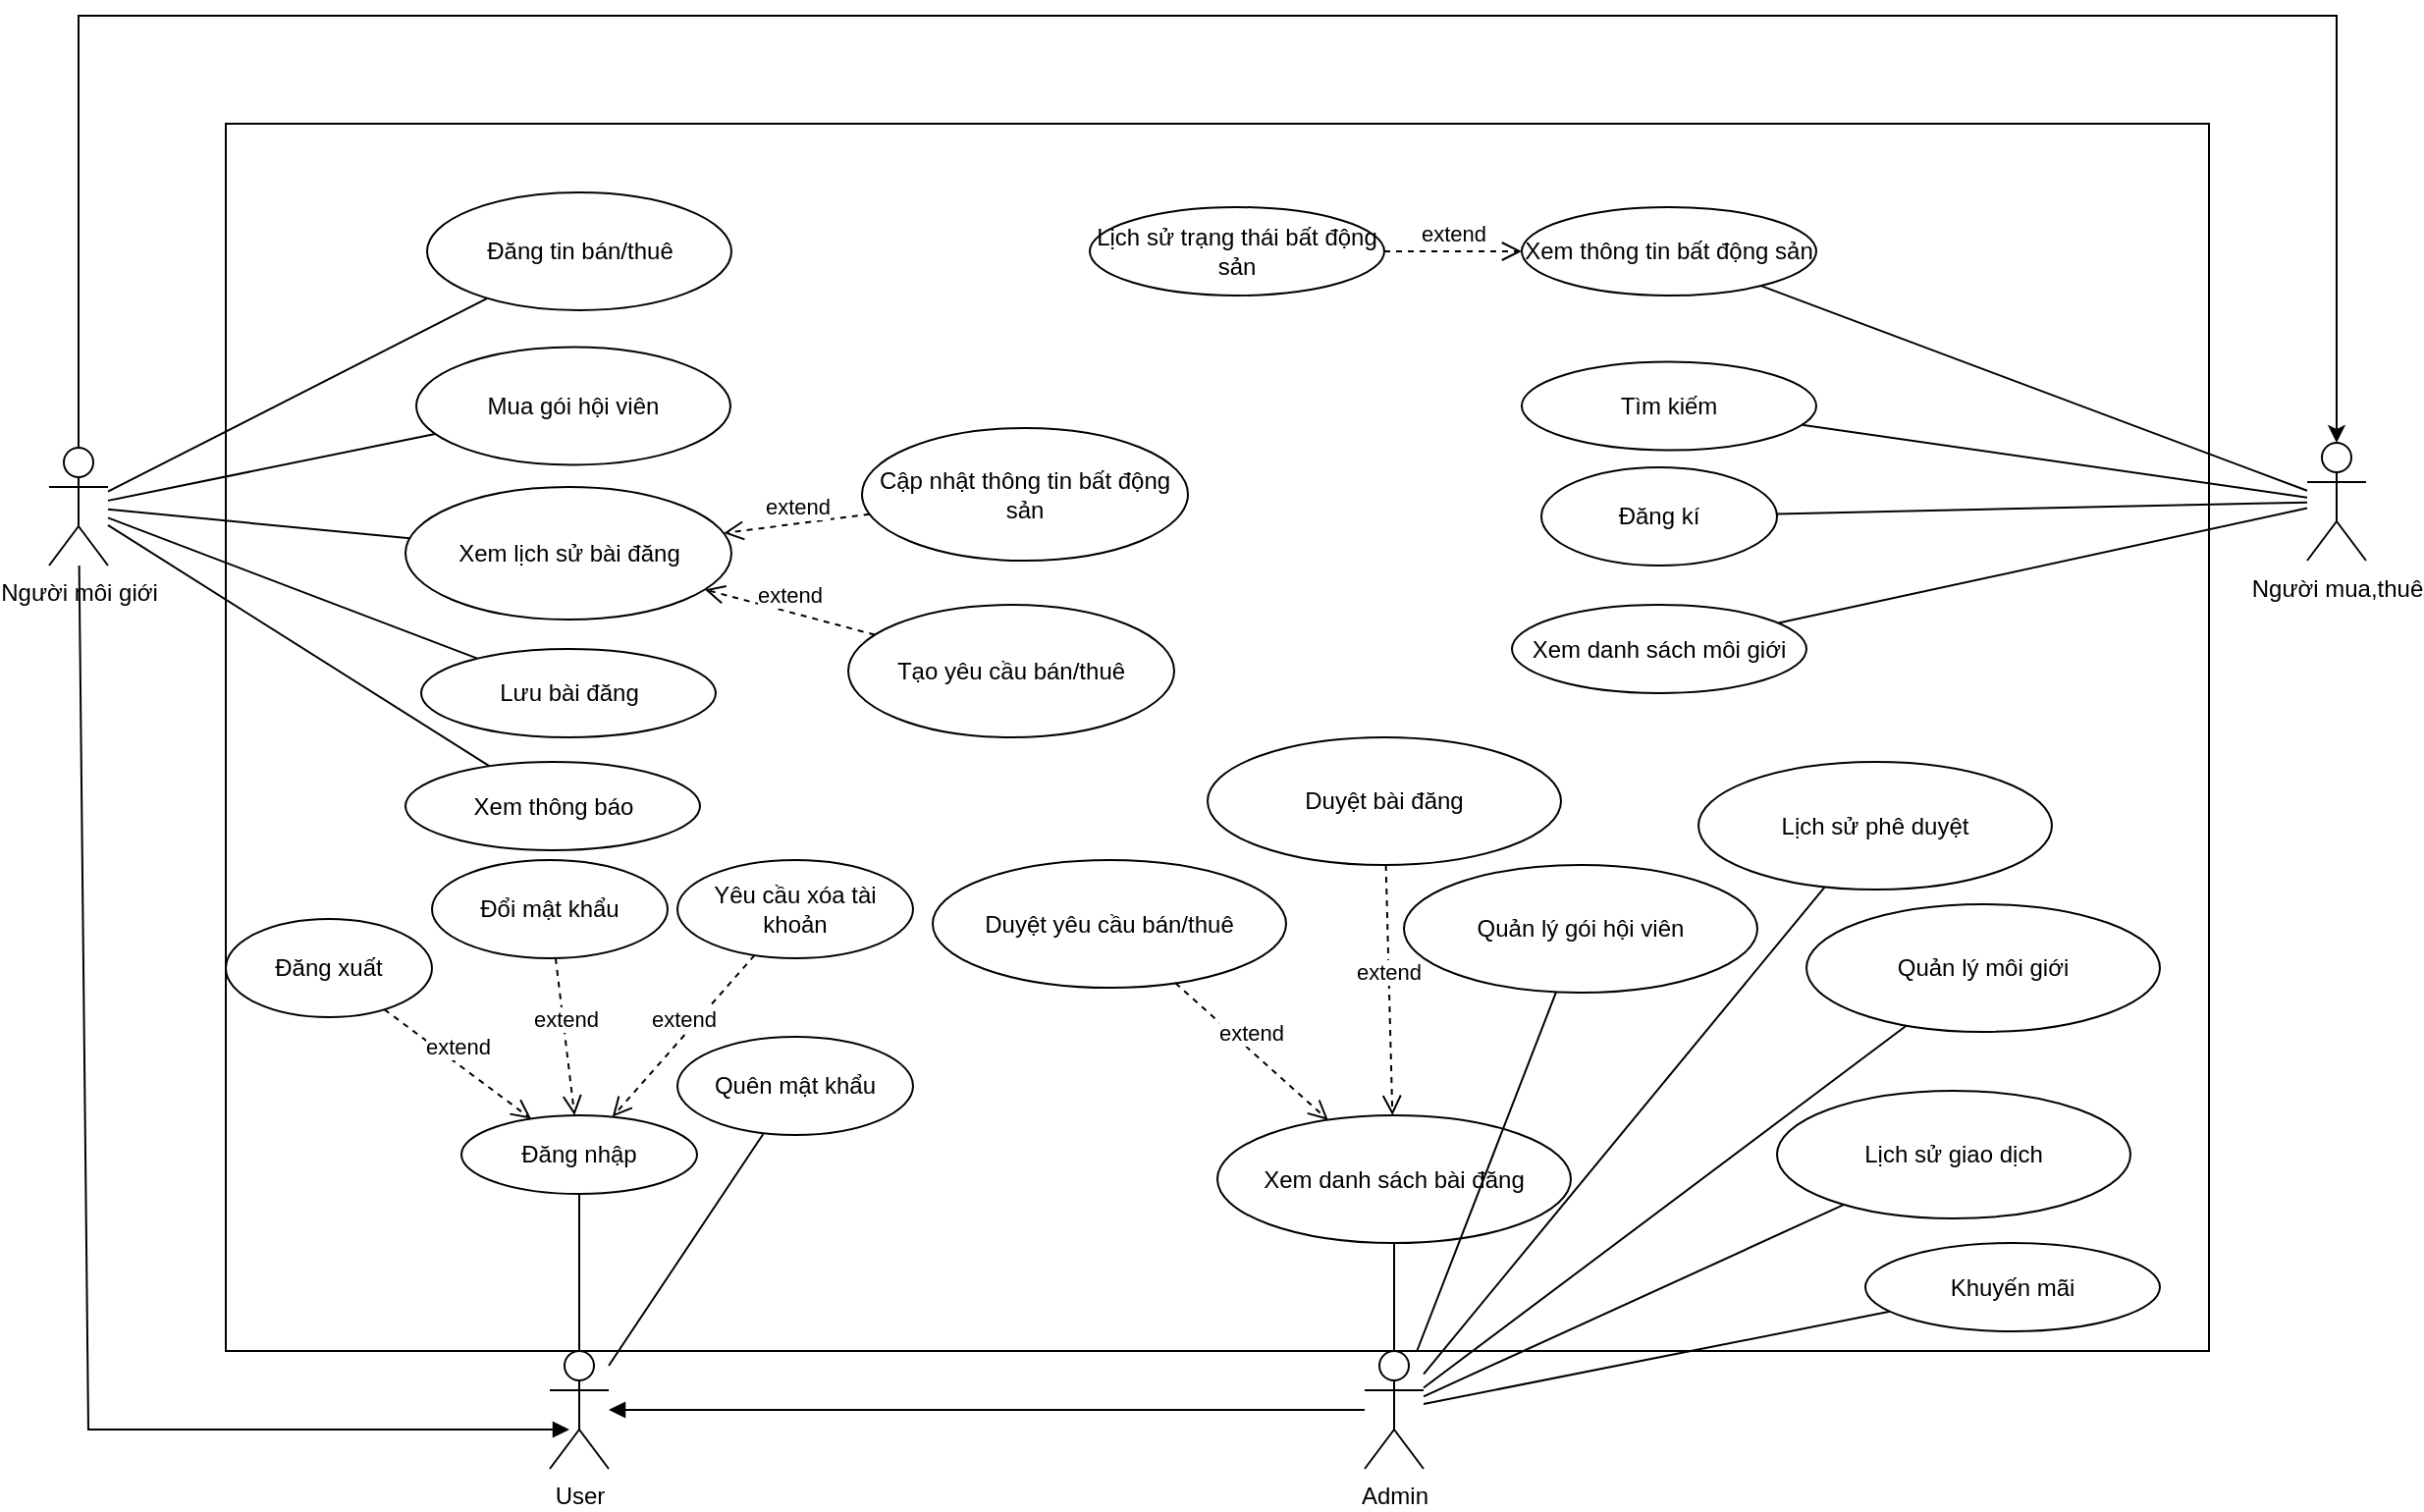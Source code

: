 <mxfile version="25.0.3">
  <diagram name="Trang-1" id="FW-zUzVC0kTINMt05ZOg">
    <mxGraphModel dx="2504" dy="885" grid="1" gridSize="10" guides="1" tooltips="1" connect="1" arrows="1" fold="1" page="1" pageScale="1" pageWidth="827" pageHeight="1169" math="0" shadow="0">
      <root>
        <mxCell id="0" />
        <mxCell id="1" parent="0" />
        <mxCell id="c4i69WQvhLZ-mKNHA5L--1" value="Người môi giới" style="shape=umlActor;verticalLabelPosition=bottom;verticalAlign=top;html=1;outlineConnect=0;" parent="1" vertex="1">
          <mxGeometry y="520" width="30" height="60" as="geometry" />
        </mxCell>
        <mxCell id="c4i69WQvhLZ-mKNHA5L--3" value="" style="rounded=0;whiteSpace=wrap;html=1;" parent="1" vertex="1">
          <mxGeometry x="90" y="355" width="1010" height="625" as="geometry" />
        </mxCell>
        <mxCell id="c4i69WQvhLZ-mKNHA5L--4" value="User" style="shape=umlActor;verticalLabelPosition=bottom;verticalAlign=top;html=1;outlineConnect=0;" parent="1" vertex="1">
          <mxGeometry x="255" y="980" width="30" height="60" as="geometry" />
        </mxCell>
        <mxCell id="c4i69WQvhLZ-mKNHA5L--6" value="Người mua,thuê" style="shape=umlActor;verticalLabelPosition=bottom;verticalAlign=top;html=1;outlineConnect=0;" parent="1" vertex="1">
          <mxGeometry x="1150" y="517.5" width="30" height="60" as="geometry" />
        </mxCell>
        <mxCell id="c4i69WQvhLZ-mKNHA5L--7" value="Đăng kí" style="ellipse;whiteSpace=wrap;html=1;" parent="1" vertex="1">
          <mxGeometry x="760" y="530" width="120" height="50" as="geometry" />
        </mxCell>
        <mxCell id="c4i69WQvhLZ-mKNHA5L--8" value="Đăng nhập" style="ellipse;whiteSpace=wrap;html=1;" parent="1" vertex="1">
          <mxGeometry x="210" y="860" width="120" height="40" as="geometry" />
        </mxCell>
        <mxCell id="c4i69WQvhLZ-mKNHA5L--10" value="Đăng xuất" style="ellipse;whiteSpace=wrap;html=1;" parent="1" vertex="1">
          <mxGeometry x="90" y="760" width="105" height="50" as="geometry" />
        </mxCell>
        <mxCell id="c4i69WQvhLZ-mKNHA5L--11" value="Đổi mật khẩu" style="ellipse;whiteSpace=wrap;html=1;" parent="1" vertex="1">
          <mxGeometry x="195" y="730" width="120" height="50" as="geometry" />
        </mxCell>
        <mxCell id="c4i69WQvhLZ-mKNHA5L--13" value="" style="endArrow=none;html=1;rounded=0;" parent="1" source="c4i69WQvhLZ-mKNHA5L--4" target="c4i69WQvhLZ-mKNHA5L--8" edge="1">
          <mxGeometry width="50" height="50" relative="1" as="geometry">
            <mxPoint x="560" y="940" as="sourcePoint" />
            <mxPoint x="610" y="890" as="targetPoint" />
          </mxGeometry>
        </mxCell>
        <mxCell id="c4i69WQvhLZ-mKNHA5L--14" value="extend" style="html=1;verticalAlign=bottom;endArrow=open;dashed=1;endSize=8;curved=0;rounded=0;" parent="1" source="c4i69WQvhLZ-mKNHA5L--10" target="c4i69WQvhLZ-mKNHA5L--8" edge="1">
          <mxGeometry relative="1" as="geometry">
            <mxPoint x="250" y="840" as="sourcePoint" />
            <mxPoint x="170" y="840" as="targetPoint" />
          </mxGeometry>
        </mxCell>
        <mxCell id="c4i69WQvhLZ-mKNHA5L--17" value="extend" style="html=1;verticalAlign=bottom;endArrow=open;dashed=1;endSize=8;curved=0;rounded=0;" parent="1" source="c4i69WQvhLZ-mKNHA5L--11" target="c4i69WQvhLZ-mKNHA5L--8" edge="1">
          <mxGeometry relative="1" as="geometry">
            <mxPoint x="340" y="830" as="sourcePoint" />
            <mxPoint x="280" y="870" as="targetPoint" />
          </mxGeometry>
        </mxCell>
        <mxCell id="c4i69WQvhLZ-mKNHA5L--21" value="" style="html=1;verticalAlign=bottom;endArrow=block;curved=0;rounded=0;" parent="1" source="c4i69WQvhLZ-mKNHA5L--1" edge="1">
          <mxGeometry width="80" relative="1" as="geometry">
            <mxPoint x="65" y="590" as="sourcePoint" />
            <mxPoint x="265" y="1020" as="targetPoint" />
            <Array as="points">
              <mxPoint x="20" y="1020" />
            </Array>
          </mxGeometry>
        </mxCell>
        <mxCell id="c4i69WQvhLZ-mKNHA5L--25" value="Admin" style="shape=umlActor;verticalLabelPosition=bottom;verticalAlign=top;html=1;outlineConnect=0;" parent="1" vertex="1">
          <mxGeometry x="670" y="980" width="30" height="60" as="geometry" />
        </mxCell>
        <mxCell id="c4i69WQvhLZ-mKNHA5L--27" value="Duyệt bài đăng" style="ellipse;whiteSpace=wrap;html=1;" parent="1" vertex="1">
          <mxGeometry x="590" y="667.5" width="180" height="65" as="geometry" />
        </mxCell>
        <mxCell id="c4i69WQvhLZ-mKNHA5L--28" value="Đăng tin bán/thuê" style="ellipse;whiteSpace=wrap;html=1;" parent="1" vertex="1">
          <mxGeometry x="192.5" y="390" width="155" height="60" as="geometry" />
        </mxCell>
        <mxCell id="c4i69WQvhLZ-mKNHA5L--29" value="Cập nhật thông tin bất động sản" style="ellipse;whiteSpace=wrap;html=1;" parent="1" vertex="1">
          <mxGeometry x="414" y="510" width="166" height="67.5" as="geometry" />
        </mxCell>
        <mxCell id="c4i69WQvhLZ-mKNHA5L--31" value="Xem thông tin bất động sản" style="ellipse;whiteSpace=wrap;html=1;" parent="1" vertex="1">
          <mxGeometry x="750" y="397.5" width="150" height="45" as="geometry" />
        </mxCell>
        <mxCell id="c4i69WQvhLZ-mKNHA5L--51" style="edgeStyle=orthogonalEdgeStyle;rounded=0;orthogonalLoop=1;jettySize=auto;html=1;exitX=0.5;exitY=1;exitDx=0;exitDy=0;" parent="1" source="c4i69WQvhLZ-mKNHA5L--29" target="c4i69WQvhLZ-mKNHA5L--29" edge="1">
          <mxGeometry relative="1" as="geometry" />
        </mxCell>
        <mxCell id="c4i69WQvhLZ-mKNHA5L--58" value="" style="endArrow=none;html=1;rounded=0;" parent="1" source="c4i69WQvhLZ-mKNHA5L--6" target="c4i69WQvhLZ-mKNHA5L--31" edge="1">
          <mxGeometry width="50" height="50" relative="1" as="geometry">
            <mxPoint x="615" y="642.5" as="sourcePoint" />
            <mxPoint x="890" y="478.5" as="targetPoint" />
          </mxGeometry>
        </mxCell>
        <mxCell id="c4i69WQvhLZ-mKNHA5L--59" style="edgeStyle=orthogonalEdgeStyle;rounded=0;orthogonalLoop=1;jettySize=auto;html=1;exitX=0.5;exitY=1;exitDx=0;exitDy=0;" parent="1" edge="1">
          <mxGeometry relative="1" as="geometry">
            <mxPoint x="635" y="607.5" as="sourcePoint" />
            <mxPoint x="635" y="607.5" as="targetPoint" />
          </mxGeometry>
        </mxCell>
        <mxCell id="tS0gob0ndaM3J-_v52E2-4" value="" style="endArrow=none;html=1;rounded=0;" parent="1" source="c4i69WQvhLZ-mKNHA5L--1" target="c4i69WQvhLZ-mKNHA5L--28" edge="1">
          <mxGeometry width="50" height="50" relative="1" as="geometry">
            <mxPoint x="40" y="590" as="sourcePoint" />
            <mxPoint x="356" y="555" as="targetPoint" />
          </mxGeometry>
        </mxCell>
        <mxCell id="tS0gob0ndaM3J-_v52E2-6" value="Xem danh sách bài đăng" style="ellipse;whiteSpace=wrap;html=1;rotation=0;" parent="1" vertex="1">
          <mxGeometry x="595" y="860" width="180" height="65" as="geometry" />
        </mxCell>
        <mxCell id="tS0gob0ndaM3J-_v52E2-7" value="" style="endArrow=none;html=1;rounded=0;" parent="1" source="c4i69WQvhLZ-mKNHA5L--25" target="tS0gob0ndaM3J-_v52E2-6" edge="1">
          <mxGeometry width="50" height="50" relative="1" as="geometry">
            <mxPoint x="1180" y="468" as="sourcePoint" />
            <mxPoint x="932" y="278" as="targetPoint" />
          </mxGeometry>
        </mxCell>
        <mxCell id="tS0gob0ndaM3J-_v52E2-10" value="Mua gói hội viên" style="ellipse;whiteSpace=wrap;html=1;" parent="1" vertex="1">
          <mxGeometry x="187" y="468.75" width="160" height="60" as="geometry" />
        </mxCell>
        <mxCell id="tS0gob0ndaM3J-_v52E2-11" value="" style="endArrow=none;html=1;rounded=0;" parent="1" source="c4i69WQvhLZ-mKNHA5L--1" target="tS0gob0ndaM3J-_v52E2-10" edge="1">
          <mxGeometry width="50" height="50" relative="1" as="geometry">
            <mxPoint x="40" y="560" as="sourcePoint" />
            <mxPoint x="204" y="565" as="targetPoint" />
          </mxGeometry>
        </mxCell>
        <mxCell id="tS0gob0ndaM3J-_v52E2-13" value="" style="html=1;verticalAlign=bottom;endArrow=block;curved=0;rounded=0;" parent="1" source="c4i69WQvhLZ-mKNHA5L--25" target="c4i69WQvhLZ-mKNHA5L--4" edge="1">
          <mxGeometry width="80" relative="1" as="geometry">
            <mxPoint x="26" y="590" as="sourcePoint" />
            <mxPoint x="275" y="1030" as="targetPoint" />
            <Array as="points" />
          </mxGeometry>
        </mxCell>
        <mxCell id="yN2Cevx9FcK47TUXefm0-1" value="Tìm kiếm" style="ellipse;whiteSpace=wrap;html=1;" parent="1" vertex="1">
          <mxGeometry x="750" y="476.25" width="150" height="45" as="geometry" />
        </mxCell>
        <mxCell id="yN2Cevx9FcK47TUXefm0-2" value="" style="endArrow=none;html=1;rounded=0;" parent="1" source="c4i69WQvhLZ-mKNHA5L--6" target="yN2Cevx9FcK47TUXefm0-1" edge="1">
          <mxGeometry width="50" height="50" relative="1" as="geometry">
            <mxPoint x="1160" y="557" as="sourcePoint" />
            <mxPoint x="930" y="554" as="targetPoint" />
          </mxGeometry>
        </mxCell>
        <mxCell id="yN2Cevx9FcK47TUXefm0-4" value="" style="endArrow=none;html=1;rounded=0;" parent="1" source="c4i69WQvhLZ-mKNHA5L--6" target="c4i69WQvhLZ-mKNHA5L--7" edge="1">
          <mxGeometry width="50" height="50" relative="1" as="geometry">
            <mxPoint x="290" y="1000" as="sourcePoint" />
            <mxPoint x="290" y="920" as="targetPoint" />
          </mxGeometry>
        </mxCell>
        <mxCell id="Ccp2FITqLAPcJYa5cveT-4" value="" style="endArrow=classic;html=1;rounded=0;" parent="1" source="c4i69WQvhLZ-mKNHA5L--1" target="c4i69WQvhLZ-mKNHA5L--6" edge="1">
          <mxGeometry width="50" height="50" relative="1" as="geometry">
            <mxPoint x="460" y="740" as="sourcePoint" />
            <mxPoint x="510" y="690" as="targetPoint" />
            <Array as="points">
              <mxPoint x="15" y="300" />
              <mxPoint x="1165" y="300" />
            </Array>
          </mxGeometry>
        </mxCell>
        <mxCell id="Ccp2FITqLAPcJYa5cveT-5" value="extend" style="html=1;verticalAlign=bottom;endArrow=open;dashed=1;endSize=8;curved=0;rounded=0;" parent="1" source="c4i69WQvhLZ-mKNHA5L--27" target="tS0gob0ndaM3J-_v52E2-6" edge="1">
          <mxGeometry relative="1" as="geometry">
            <mxPoint x="214" y="818" as="sourcePoint" />
            <mxPoint x="262" y="871" as="targetPoint" />
          </mxGeometry>
        </mxCell>
        <mxCell id="Ccp2FITqLAPcJYa5cveT-6" value="Xem lịch sử bài đăng" style="ellipse;whiteSpace=wrap;html=1;" parent="1" vertex="1">
          <mxGeometry x="181.5" y="540" width="166" height="67.5" as="geometry" />
        </mxCell>
        <mxCell id="Ccp2FITqLAPcJYa5cveT-7" value="" style="endArrow=none;html=1;rounded=0;" parent="1" source="c4i69WQvhLZ-mKNHA5L--1" target="Ccp2FITqLAPcJYa5cveT-6" edge="1">
          <mxGeometry width="50" height="50" relative="1" as="geometry">
            <mxPoint x="40" y="562" as="sourcePoint" />
            <mxPoint x="200" y="582" as="targetPoint" />
          </mxGeometry>
        </mxCell>
        <mxCell id="aKxHW_ghV4PInxZhm39_-1" value="Tạo yêu cầu bán/thuê" style="ellipse;whiteSpace=wrap;html=1;" parent="1" vertex="1">
          <mxGeometry x="407" y="600" width="166" height="67.5" as="geometry" />
        </mxCell>
        <mxCell id="aKxHW_ghV4PInxZhm39_-2" value="extend" style="html=1;verticalAlign=bottom;endArrow=open;dashed=1;endSize=8;curved=0;rounded=0;" parent="1" source="aKxHW_ghV4PInxZhm39_-1" target="Ccp2FITqLAPcJYa5cveT-6" edge="1">
          <mxGeometry relative="1" as="geometry">
            <mxPoint x="325" y="819" as="sourcePoint" />
            <mxPoint x="292" y="870" as="targetPoint" />
          </mxGeometry>
        </mxCell>
        <mxCell id="aKxHW_ghV4PInxZhm39_-3" value="extend" style="html=1;verticalAlign=bottom;endArrow=open;dashed=1;endSize=8;curved=0;rounded=0;" parent="1" source="c4i69WQvhLZ-mKNHA5L--29" target="Ccp2FITqLAPcJYa5cveT-6" edge="1">
          <mxGeometry relative="1" as="geometry">
            <mxPoint x="415" y="633" as="sourcePoint" />
            <mxPoint x="356" y="625" as="targetPoint" />
          </mxGeometry>
        </mxCell>
        <mxCell id="aKxHW_ghV4PInxZhm39_-4" value="Duyệt yêu cầu bán/thuê" style="ellipse;whiteSpace=wrap;html=1;" parent="1" vertex="1">
          <mxGeometry x="450" y="730" width="180" height="65" as="geometry" />
        </mxCell>
        <mxCell id="aKxHW_ghV4PInxZhm39_-5" value="extend" style="html=1;verticalAlign=bottom;endArrow=open;dashed=1;endSize=8;curved=0;rounded=0;" parent="1" source="aKxHW_ghV4PInxZhm39_-4" target="tS0gob0ndaM3J-_v52E2-6" edge="1">
          <mxGeometry relative="1" as="geometry">
            <mxPoint x="850" y="902" as="sourcePoint" />
            <mxPoint x="785" y="902" as="targetPoint" />
          </mxGeometry>
        </mxCell>
        <mxCell id="xqXGvCiBJRVue20ecXL4-1" value="Xem danh sách môi giới" style="ellipse;whiteSpace=wrap;html=1;" parent="1" vertex="1">
          <mxGeometry x="745" y="600" width="150" height="45" as="geometry" />
        </mxCell>
        <mxCell id="xqXGvCiBJRVue20ecXL4-2" value="Lưu bài đăng" style="ellipse;whiteSpace=wrap;html=1;" parent="1" vertex="1">
          <mxGeometry x="189.5" y="622.5" width="150" height="45" as="geometry" />
        </mxCell>
        <mxCell id="xqXGvCiBJRVue20ecXL4-3" value="Khuyến mãi" style="ellipse;whiteSpace=wrap;html=1;" parent="1" vertex="1">
          <mxGeometry x="925" y="925" width="150" height="45" as="geometry" />
        </mxCell>
        <mxCell id="xqXGvCiBJRVue20ecXL4-4" value="Quên mật khẩu" style="ellipse;whiteSpace=wrap;html=1;" parent="1" vertex="1">
          <mxGeometry x="320" y="820" width="120" height="50" as="geometry" />
        </mxCell>
        <mxCell id="xqXGvCiBJRVue20ecXL4-5" value="" style="endArrow=none;html=1;rounded=0;" parent="1" source="c4i69WQvhLZ-mKNHA5L--4" target="xqXGvCiBJRVue20ecXL4-4" edge="1">
          <mxGeometry width="50" height="50" relative="1" as="geometry">
            <mxPoint x="280" y="990" as="sourcePoint" />
            <mxPoint x="280" y="910" as="targetPoint" />
          </mxGeometry>
        </mxCell>
        <mxCell id="xqXGvCiBJRVue20ecXL4-6" value="Yêu cầu xóa tài khoản" style="ellipse;whiteSpace=wrap;html=1;" parent="1" vertex="1">
          <mxGeometry x="320" y="730" width="120" height="50" as="geometry" />
        </mxCell>
        <mxCell id="xqXGvCiBJRVue20ecXL4-7" value="extend" style="html=1;verticalAlign=bottom;endArrow=open;dashed=1;endSize=8;curved=0;rounded=0;" parent="1" source="xqXGvCiBJRVue20ecXL4-6" target="c4i69WQvhLZ-mKNHA5L--8" edge="1">
          <mxGeometry relative="1" as="geometry">
            <mxPoint x="293" y="810" as="sourcePoint" />
            <mxPoint x="283" y="870" as="targetPoint" />
          </mxGeometry>
        </mxCell>
        <mxCell id="xqXGvCiBJRVue20ecXL4-8" value="Lịch sử phê duyệt" style="ellipse;whiteSpace=wrap;html=1;" parent="1" vertex="1">
          <mxGeometry x="840" y="680" width="180" height="65" as="geometry" />
        </mxCell>
        <mxCell id="xqXGvCiBJRVue20ecXL4-9" value="Quản lý gói hội viên" style="ellipse;whiteSpace=wrap;html=1;" parent="1" vertex="1">
          <mxGeometry x="690" y="732.5" width="180" height="65" as="geometry" />
        </mxCell>
        <mxCell id="xqXGvCiBJRVue20ecXL4-10" value="Quản lý môi giới" style="ellipse;whiteSpace=wrap;html=1;" parent="1" vertex="1">
          <mxGeometry x="895" y="752.5" width="180" height="65" as="geometry" />
        </mxCell>
        <mxCell id="xqXGvCiBJRVue20ecXL4-11" value="Lịch sử giao dịch" style="ellipse;whiteSpace=wrap;html=1;" parent="1" vertex="1">
          <mxGeometry x="880" y="847.5" width="180" height="65" as="geometry" />
        </mxCell>
        <mxCell id="xqXGvCiBJRVue20ecXL4-12" value="" style="endArrow=none;html=1;rounded=0;" parent="1" source="c4i69WQvhLZ-mKNHA5L--1" target="xqXGvCiBJRVue20ecXL4-2" edge="1">
          <mxGeometry width="50" height="50" relative="1" as="geometry">
            <mxPoint x="40" y="561" as="sourcePoint" />
            <mxPoint x="194" y="576" as="targetPoint" />
          </mxGeometry>
        </mxCell>
        <mxCell id="xqXGvCiBJRVue20ecXL4-13" value="" style="endArrow=none;html=1;rounded=0;" parent="1" source="c4i69WQvhLZ-mKNHA5L--6" target="xqXGvCiBJRVue20ecXL4-1" edge="1">
          <mxGeometry width="50" height="50" relative="1" as="geometry">
            <mxPoint x="1160" y="558" as="sourcePoint" />
            <mxPoint x="890" y="564" as="targetPoint" />
          </mxGeometry>
        </mxCell>
        <mxCell id="xqXGvCiBJRVue20ecXL4-14" value="" style="endArrow=none;html=1;rounded=0;" parent="1" source="c4i69WQvhLZ-mKNHA5L--25" target="xqXGvCiBJRVue20ecXL4-8" edge="1">
          <mxGeometry width="50" height="50" relative="1" as="geometry">
            <mxPoint x="695" y="990" as="sourcePoint" />
            <mxPoint x="695" y="935" as="targetPoint" />
          </mxGeometry>
        </mxCell>
        <mxCell id="xqXGvCiBJRVue20ecXL4-15" value="" style="endArrow=none;html=1;rounded=0;" parent="1" source="c4i69WQvhLZ-mKNHA5L--25" target="xqXGvCiBJRVue20ecXL4-9" edge="1">
          <mxGeometry width="50" height="50" relative="1" as="geometry">
            <mxPoint x="705" y="1000" as="sourcePoint" />
            <mxPoint x="879" y="739" as="targetPoint" />
          </mxGeometry>
        </mxCell>
        <mxCell id="xqXGvCiBJRVue20ecXL4-16" value="" style="endArrow=none;html=1;rounded=0;" parent="1" source="c4i69WQvhLZ-mKNHA5L--25" target="xqXGvCiBJRVue20ecXL4-10" edge="1">
          <mxGeometry width="50" height="50" relative="1" as="geometry">
            <mxPoint x="715" y="1010" as="sourcePoint" />
            <mxPoint x="826" y="819" as="targetPoint" />
          </mxGeometry>
        </mxCell>
        <mxCell id="xqXGvCiBJRVue20ecXL4-17" value="" style="endArrow=none;html=1;rounded=0;" parent="1" source="c4i69WQvhLZ-mKNHA5L--25" target="xqXGvCiBJRVue20ecXL4-11" edge="1">
          <mxGeometry width="50" height="50" relative="1" as="geometry">
            <mxPoint x="725" y="1020" as="sourcePoint" />
            <mxPoint x="968" y="851" as="targetPoint" />
          </mxGeometry>
        </mxCell>
        <mxCell id="xqXGvCiBJRVue20ecXL4-18" value="" style="endArrow=none;html=1;rounded=0;" parent="1" source="c4i69WQvhLZ-mKNHA5L--25" target="xqXGvCiBJRVue20ecXL4-3" edge="1">
          <mxGeometry width="50" height="50" relative="1" as="geometry">
            <mxPoint x="735" y="1030" as="sourcePoint" />
            <mxPoint x="885" y="926" as="targetPoint" />
          </mxGeometry>
        </mxCell>
        <mxCell id="xqXGvCiBJRVue20ecXL4-19" value="Lịch sử trạng thái bất động sản" style="ellipse;whiteSpace=wrap;html=1;" parent="1" vertex="1">
          <mxGeometry x="530" y="397.5" width="150" height="45" as="geometry" />
        </mxCell>
        <mxCell id="xqXGvCiBJRVue20ecXL4-20" value="extend" style="html=1;verticalAlign=bottom;endArrow=open;dashed=1;endSize=8;curved=0;rounded=0;" parent="1" source="xqXGvCiBJRVue20ecXL4-19" target="c4i69WQvhLZ-mKNHA5L--31" edge="1">
          <mxGeometry relative="1" as="geometry">
            <mxPoint x="428" y="564" as="sourcePoint" />
            <mxPoint x="354" y="574" as="targetPoint" />
          </mxGeometry>
        </mxCell>
        <mxCell id="xqXGvCiBJRVue20ecXL4-21" value="Xem thông báo" style="ellipse;whiteSpace=wrap;html=1;" parent="1" vertex="1">
          <mxGeometry x="181.5" y="680" width="150" height="45" as="geometry" />
        </mxCell>
        <mxCell id="xqXGvCiBJRVue20ecXL4-22" value="" style="endArrow=none;html=1;rounded=0;" parent="1" source="c4i69WQvhLZ-mKNHA5L--1" target="xqXGvCiBJRVue20ecXL4-21" edge="1">
          <mxGeometry width="50" height="50" relative="1" as="geometry">
            <mxPoint x="40" y="566" as="sourcePoint" />
            <mxPoint x="228" y="637" as="targetPoint" />
          </mxGeometry>
        </mxCell>
      </root>
    </mxGraphModel>
  </diagram>
</mxfile>
